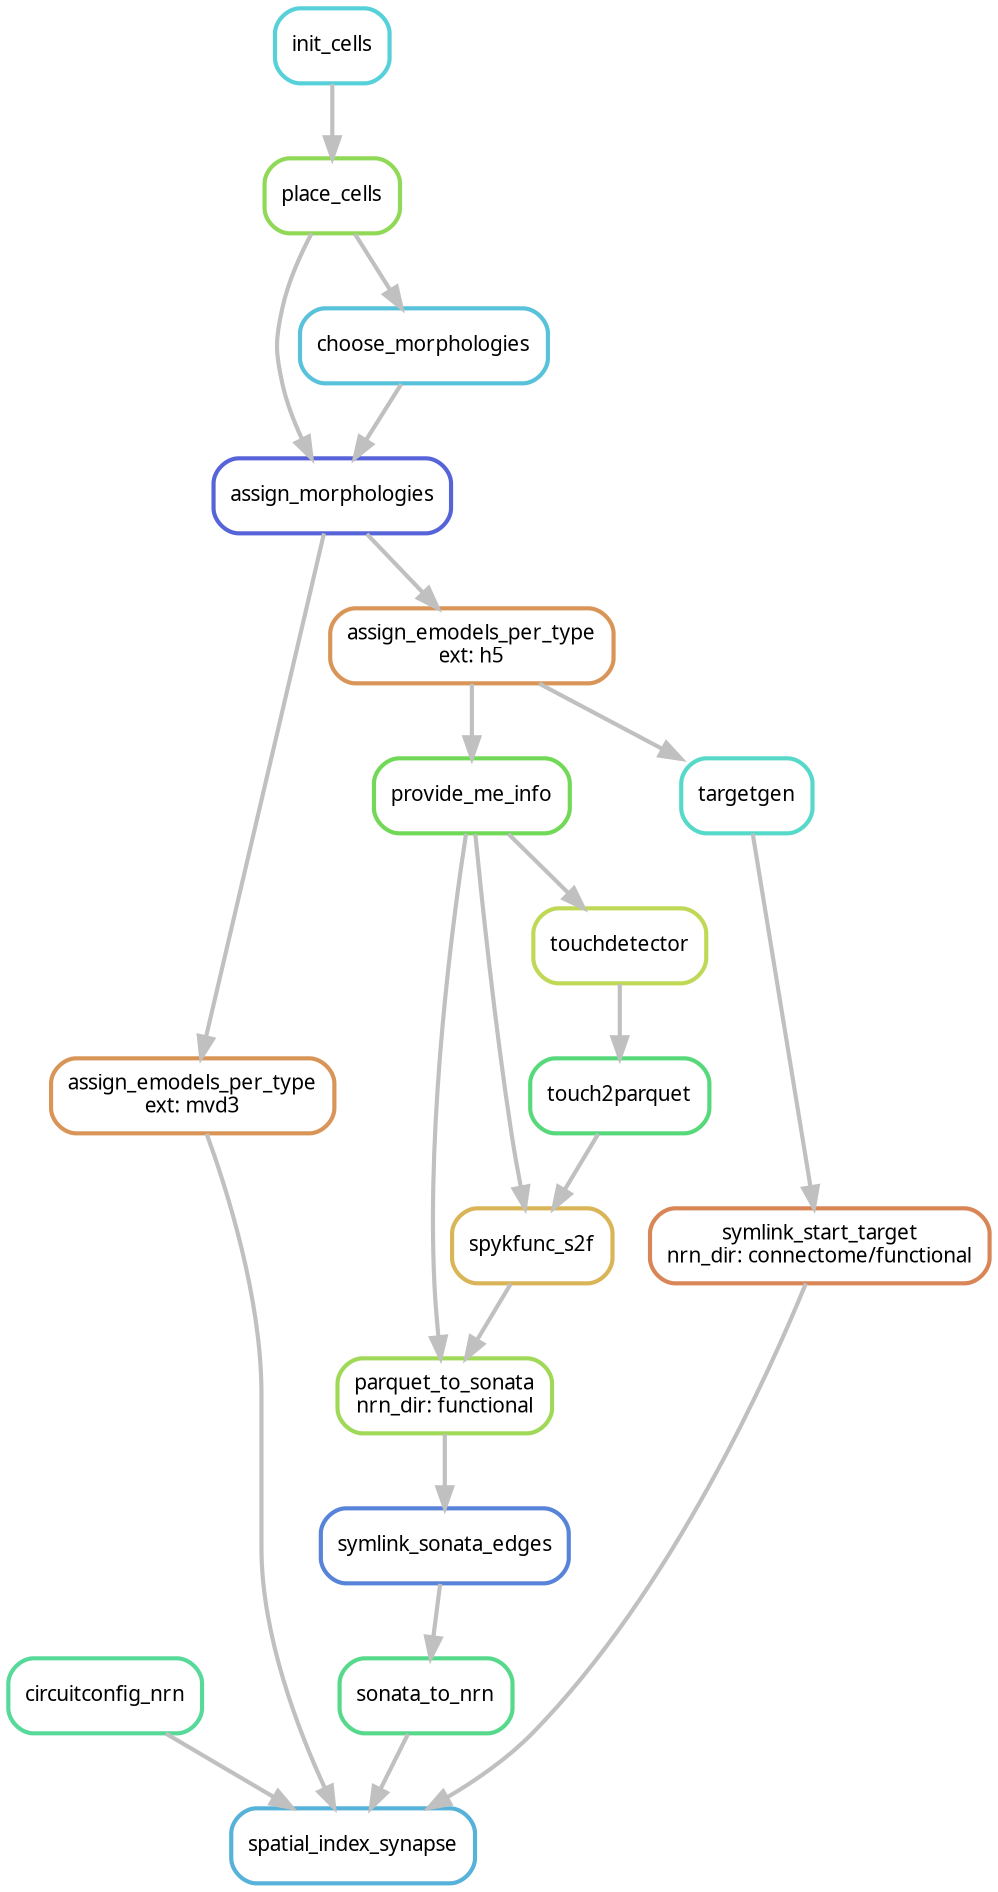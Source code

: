 digraph snakemake_dag {
    graph[bgcolor=white, margin=0];
    node[shape=box, style=rounded, fontname=sans,                 fontsize=10, penwidth=2];
    edge[penwidth=2, color=grey];
	0[label = "spatial_index_synapse", color = "0.55 0.6 0.85", style="rounded"];
	1[label = "circuitconfig_nrn", color = "0.42 0.6 0.85", style="rounded"];
	2[label = "assign_emodels_per_type\next: mvd3", color = "0.08 0.6 0.85", style="rounded"];
	3[label = "assign_morphologies", color = "0.65 0.6 0.85", style="rounded"];
	4[label = "place_cells", color = "0.26 0.6 0.85", style="rounded"];
	5[label = "init_cells", color = "0.51 0.6 0.85", style="rounded"];
	6[label = "choose_morphologies", color = "0.53 0.6 0.85", style="rounded"];
	7[label = "sonata_to_nrn", color = "0.40 0.6 0.85", style="rounded"];
	8[label = "symlink_sonata_edges", color = "0.61 0.6 0.85", style="rounded"];
	9[label = "parquet_to_sonata\nnrn_dir: functional", color = "0.24 0.6 0.85", style="rounded"];
	10[label = "spykfunc_s2f", color = "0.12 0.6 0.85", style="rounded"];
	11[label = "provide_me_info", color = "0.30 0.6 0.85", style="rounded"];
	12[label = "assign_emodels_per_type\next: h5", color = "0.08 0.6 0.85", style="rounded"];
	13[label = "touch2parquet", color = "0.38 0.6 0.85", style="rounded"];
	14[label = "touchdetector", color = "0.20 0.6 0.85", style="rounded"];
	15[label = "symlink_start_target\nnrn_dir: connectome/functional", color = "0.06 0.6 0.85", style="rounded"];
	16[label = "targetgen", color = "0.48 0.6 0.85", style="rounded"];
	1 -> 0
	2 -> 0
	7 -> 0
	15 -> 0
	3 -> 2
	4 -> 3
	6 -> 3
	5 -> 4
	4 -> 6
	8 -> 7
	9 -> 8
	10 -> 9
	11 -> 9
	11 -> 10
	13 -> 10
	12 -> 11
	3 -> 12
	14 -> 13
	11 -> 14
	16 -> 15
	12 -> 16
}            

